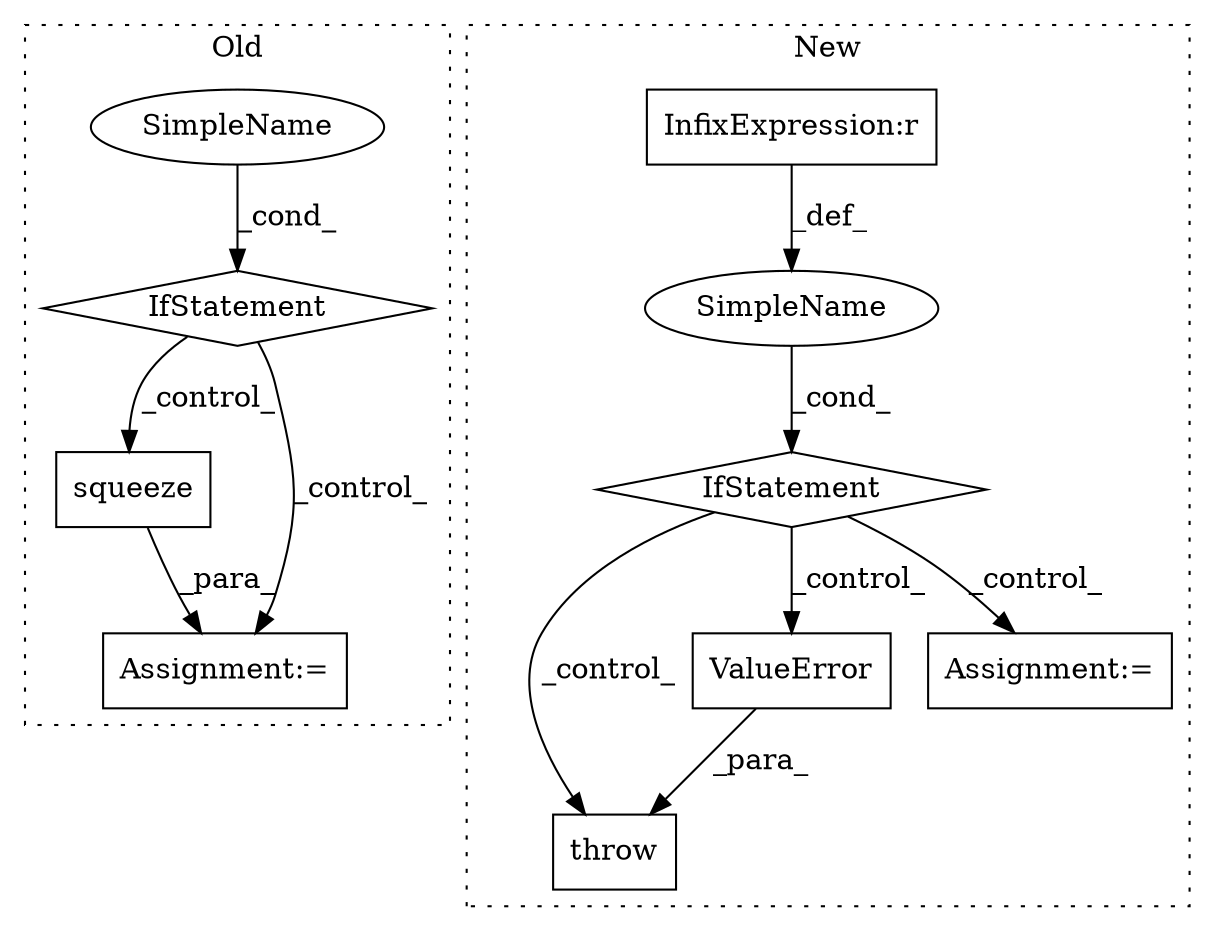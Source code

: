 digraph G {
subgraph cluster0 {
1 [label="squeeze" a="32" s="1181,1198" l="8,1" shape="box"];
7 [label="IfStatement" a="25" s="1133,1158" l="4,2" shape="diamond"];
8 [label="SimpleName" a="42" s="" l="" shape="ellipse"];
9 [label="Assignment:=" a="7" s="1174" l="1" shape="box"];
label = "Old";
style="dotted";
}
subgraph cluster1 {
2 [label="throw" a="53" s="3251" l="6" shape="box"];
3 [label="IfStatement" a="25" s="3149,3174" l="4,2" shape="diamond"];
4 [label="SimpleName" a="42" s="" l="" shape="ellipse"];
5 [label="InfixExpression:r" a="27" s="3169" l="4" shape="box"];
6 [label="ValueError" a="32" s="3257,3325" l="11,1" shape="box"];
10 [label="Assignment:=" a="7" s="3195" l="1" shape="box"];
label = "New";
style="dotted";
}
1 -> 9 [label="_para_"];
3 -> 2 [label="_control_"];
3 -> 10 [label="_control_"];
3 -> 6 [label="_control_"];
4 -> 3 [label="_cond_"];
5 -> 4 [label="_def_"];
6 -> 2 [label="_para_"];
7 -> 9 [label="_control_"];
7 -> 1 [label="_control_"];
8 -> 7 [label="_cond_"];
}